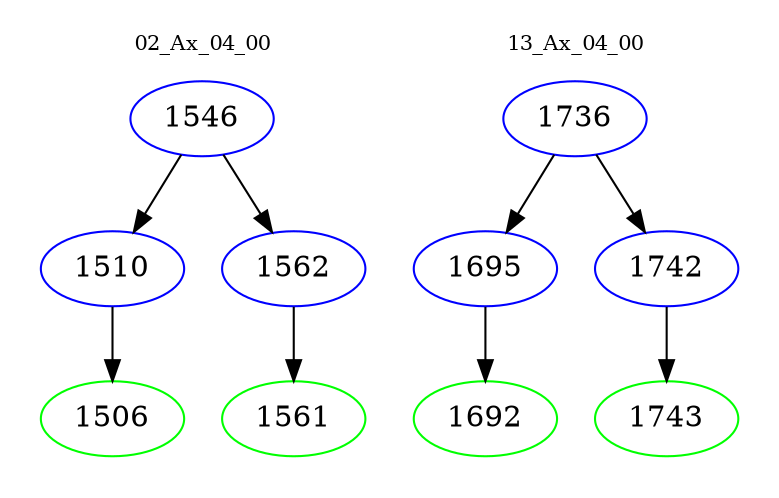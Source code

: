 digraph{
subgraph cluster_0 {
color = white
label = "02_Ax_04_00";
fontsize=10;
T0_1546 [label="1546", color="blue"]
T0_1546 -> T0_1510 [color="black"]
T0_1510 [label="1510", color="blue"]
T0_1510 -> T0_1506 [color="black"]
T0_1506 [label="1506", color="green"]
T0_1546 -> T0_1562 [color="black"]
T0_1562 [label="1562", color="blue"]
T0_1562 -> T0_1561 [color="black"]
T0_1561 [label="1561", color="green"]
}
subgraph cluster_1 {
color = white
label = "13_Ax_04_00";
fontsize=10;
T1_1736 [label="1736", color="blue"]
T1_1736 -> T1_1695 [color="black"]
T1_1695 [label="1695", color="blue"]
T1_1695 -> T1_1692 [color="black"]
T1_1692 [label="1692", color="green"]
T1_1736 -> T1_1742 [color="black"]
T1_1742 [label="1742", color="blue"]
T1_1742 -> T1_1743 [color="black"]
T1_1743 [label="1743", color="green"]
}
}
